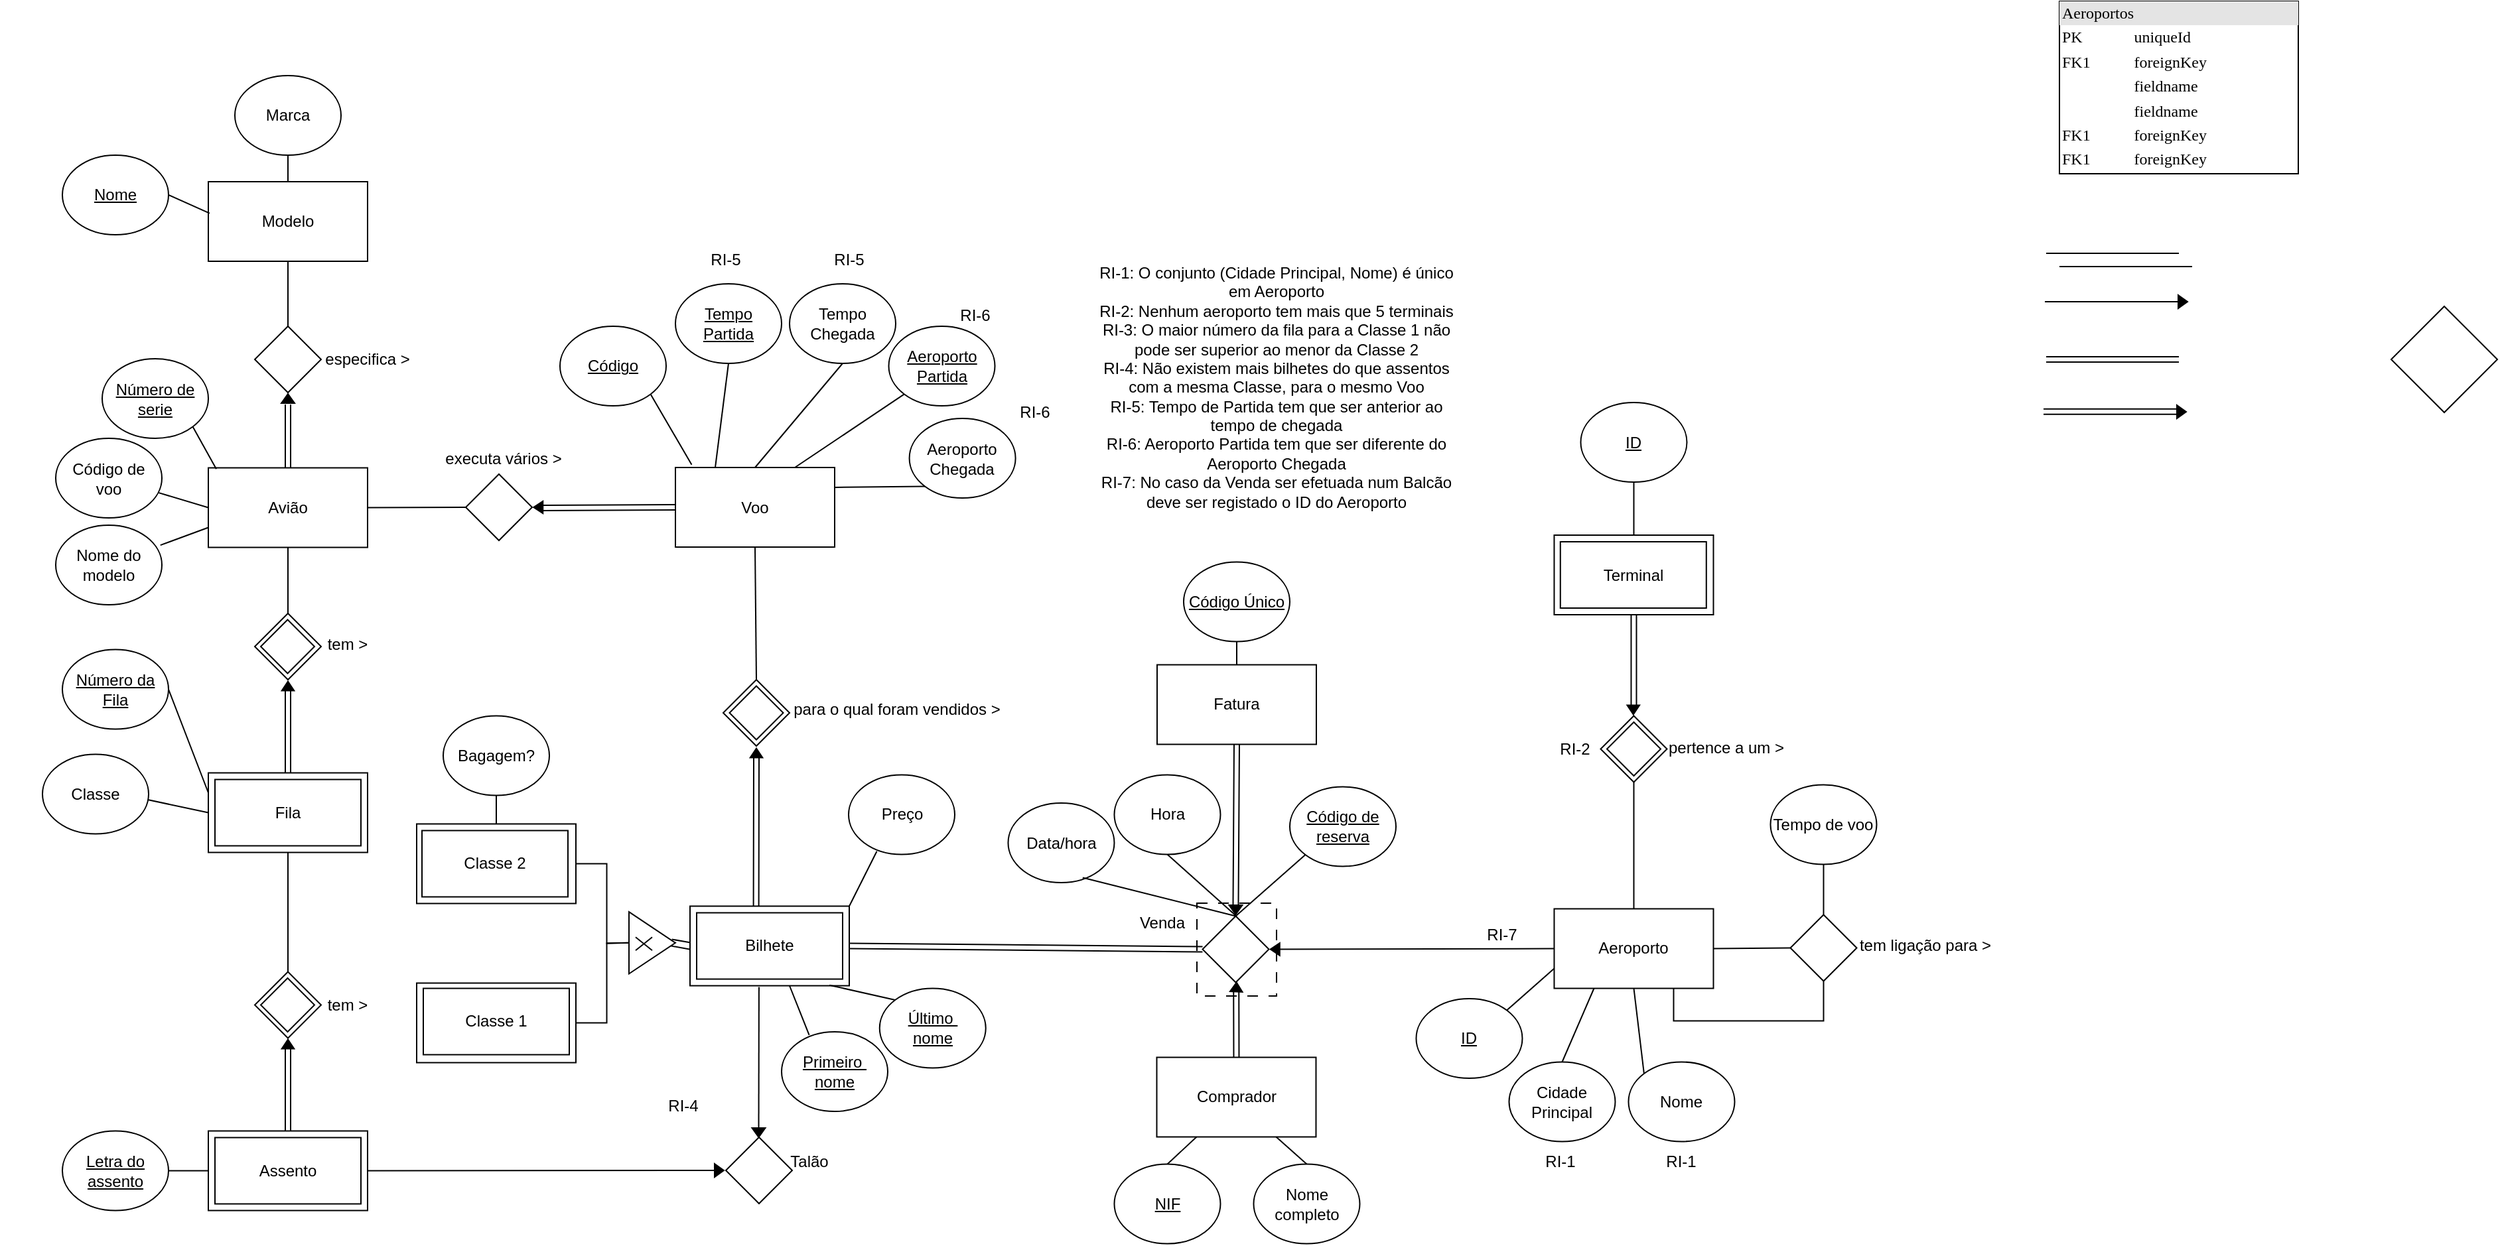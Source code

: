 <mxfile version="27.0.6">
  <diagram name="Page-1" id="2ca16b54-16f6-2749-3443-fa8db7711227">
    <mxGraphModel dx="2825" dy="936" grid="1" gridSize="10" guides="1" tooltips="1" connect="1" arrows="1" fold="1" page="1" pageScale="1" pageWidth="1100" pageHeight="850" background="none" math="0" shadow="0">
      <root>
        <mxCell id="0" />
        <mxCell id="1" parent="0" />
        <mxCell id="uvQwiletEwAoErd7GZ6_-40" value="" style="rounded=0;whiteSpace=wrap;html=1;dashed=1;dashPattern=8 8;" parent="1" vertex="1">
          <mxGeometry x="440" y="710" width="60" height="70" as="geometry" />
        </mxCell>
        <mxCell id="2ed32ef02a7f4228-2" value="&lt;div style=&quot;box-sizing: border-box; width: 100%; background: rgb(228, 228, 228); padding: 2px;&quot;&gt;Aeroportos&lt;/div&gt;&lt;table style=&quot;width: 100% ; font-size: 1em&quot; cellpadding=&quot;2&quot; cellspacing=&quot;0&quot;&gt;&lt;tbody&gt;&lt;tr&gt;&lt;td&gt;PK&lt;/td&gt;&lt;td&gt;uniqueId&lt;/td&gt;&lt;/tr&gt;&lt;tr&gt;&lt;td&gt;FK1&lt;/td&gt;&lt;td&gt;foreignKey&lt;/td&gt;&lt;/tr&gt;&lt;tr&gt;&lt;td&gt;&lt;/td&gt;&lt;td&gt;fieldname&lt;/td&gt;&lt;/tr&gt;&lt;tr&gt;&lt;td&gt;&lt;br&gt;&lt;/td&gt;&lt;td&gt;fieldname&lt;br&gt;&lt;/td&gt;&lt;/tr&gt;&lt;tr&gt;&lt;td&gt;FK1&lt;br&gt;&lt;/td&gt;&lt;td&gt;foreignKey&lt;br&gt;&lt;/td&gt;&lt;/tr&gt;&lt;tr&gt;&lt;td&gt;FK1&lt;br&gt;&lt;/td&gt;&lt;td&gt;foreignKey&lt;br&gt;&lt;/td&gt;&lt;/tr&gt;&lt;/tbody&gt;&lt;/table&gt;" style="verticalAlign=top;align=left;overflow=fill;html=1;rounded=0;shadow=0;comic=0;labelBackgroundColor=none;strokeWidth=1;fontFamily=Verdana;fontSize=12" parent="1" vertex="1">
          <mxGeometry x="1090" y="30" width="180" height="130" as="geometry" />
        </mxCell>
        <mxCell id="Xm3tBWq0qwTZGbFQvJrr-5" value="" style="endArrow=none;html=1;rounded=0;" parent="1" edge="1">
          <mxGeometry width="50" height="50" relative="1" as="geometry">
            <mxPoint x="1080" y="220" as="sourcePoint" />
            <mxPoint x="1180" y="220" as="targetPoint" />
          </mxGeometry>
        </mxCell>
        <mxCell id="Xm3tBWq0qwTZGbFQvJrr-7" value="" style="endArrow=classic;html=1;rounded=0;shape=link;" parent="1" edge="1">
          <mxGeometry width="50" height="50" relative="1" as="geometry">
            <mxPoint x="1080" y="300" as="sourcePoint" />
            <mxPoint x="1180" y="300" as="targetPoint" />
          </mxGeometry>
        </mxCell>
        <mxCell id="Xm3tBWq0qwTZGbFQvJrr-26" value="" style="group" parent="1" vertex="1" connectable="0">
          <mxGeometry x="1079" y="251.5" width="107.5" height="10" as="geometry" />
        </mxCell>
        <mxCell id="Xm3tBWq0qwTZGbFQvJrr-24" value="" style="endArrow=none;html=1;rounded=0;" parent="Xm3tBWq0qwTZGbFQvJrr-26" edge="1">
          <mxGeometry width="50" height="50" relative="1" as="geometry">
            <mxPoint y="4.94" as="sourcePoint" />
            <mxPoint x="100" y="4.94" as="targetPoint" />
          </mxGeometry>
        </mxCell>
        <mxCell id="Xm3tBWq0qwTZGbFQvJrr-25" value="" style="verticalLabelPosition=bottom;verticalAlign=top;html=1;shape=mxgraph.basic.acute_triangle;dx=0.5;rotation=90;fillColor=#000000;" parent="Xm3tBWq0qwTZGbFQvJrr-26" vertex="1">
          <mxGeometry x="99" y="1.5" width="10" height="7" as="geometry" />
        </mxCell>
        <mxCell id="Xm3tBWq0qwTZGbFQvJrr-27" value="" style="group" parent="1" vertex="1" connectable="0">
          <mxGeometry x="1078" y="334.5" width="107.5" height="10" as="geometry" />
        </mxCell>
        <mxCell id="Xm3tBWq0qwTZGbFQvJrr-9" value="" style="endArrow=classic;html=1;rounded=0;shape=link;" parent="Xm3tBWq0qwTZGbFQvJrr-27" edge="1">
          <mxGeometry width="50" height="50" relative="1" as="geometry">
            <mxPoint y="4.93" as="sourcePoint" />
            <mxPoint x="100" y="4.93" as="targetPoint" />
          </mxGeometry>
        </mxCell>
        <mxCell id="Xm3tBWq0qwTZGbFQvJrr-23" value="" style="verticalLabelPosition=bottom;verticalAlign=top;html=1;shape=mxgraph.basic.acute_triangle;dx=0.5;rotation=90;fillColor=#000000;" parent="Xm3tBWq0qwTZGbFQvJrr-27" vertex="1">
          <mxGeometry x="99" y="1.5" width="10" height="7" as="geometry" />
        </mxCell>
        <mxCell id="Xm3tBWq0qwTZGbFQvJrr-28" value="" style="rhombus;whiteSpace=wrap;html=1;strokeColor=default;align=center;verticalAlign=top;fontFamily=Helvetica;fontSize=12;fontColor=default;fillColor=#FFFFFF;" parent="1" vertex="1">
          <mxGeometry x="1340" y="260" width="80" height="80" as="geometry" />
        </mxCell>
        <mxCell id="Xm3tBWq0qwTZGbFQvJrr-31" value="" style="endArrow=none;html=1;rounded=0;" parent="1" edge="1">
          <mxGeometry width="50" height="50" relative="1" as="geometry">
            <mxPoint x="1090" y="230" as="sourcePoint" />
            <mxPoint x="1190" y="230" as="targetPoint" />
          </mxGeometry>
        </mxCell>
        <mxCell id="cWytQhBNAw67fKuN8wvv-1" value="Avião" style="rounded=0;whiteSpace=wrap;html=1;" parent="1" vertex="1">
          <mxGeometry x="-305" y="381.75" width="120" height="60" as="geometry" />
        </mxCell>
        <mxCell id="cWytQhBNAw67fKuN8wvv-3" value="Marca" style="ellipse;whiteSpace=wrap;html=1;" parent="1" vertex="1">
          <mxGeometry x="-285" y="86" width="80" height="60" as="geometry" />
        </mxCell>
        <mxCell id="cWytQhBNAw67fKuN8wvv-4" value="&lt;u&gt;Número de serie&lt;/u&gt;" style="ellipse;whiteSpace=wrap;html=1;" parent="1" vertex="1">
          <mxGeometry x="-385" y="299.5" width="80" height="60" as="geometry" />
        </mxCell>
        <mxCell id="cWytQhBNAw67fKuN8wvv-6" value="" style="endArrow=none;html=1;rounded=0;exitX=0.5;exitY=1;exitDx=0;exitDy=0;entryX=0.5;entryY=0;entryDx=0;entryDy=0;" parent="1" source="cWytQhBNAw67fKuN8wvv-3" target="uvQwiletEwAoErd7GZ6_-5" edge="1">
          <mxGeometry width="50" height="50" relative="1" as="geometry">
            <mxPoint x="-100" y="6" as="sourcePoint" />
            <mxPoint x="-235" y="196" as="targetPoint" />
          </mxGeometry>
        </mxCell>
        <mxCell id="cWytQhBNAw67fKuN8wvv-7" value="" style="endArrow=none;html=1;rounded=0;entryX=0.05;entryY=0.014;entryDx=0;entryDy=0;exitX=1;exitY=1;exitDx=0;exitDy=0;entryPerimeter=0;" parent="1" source="cWytQhBNAw67fKuN8wvv-4" target="cWytQhBNAw67fKuN8wvv-1" edge="1">
          <mxGeometry width="50" height="50" relative="1" as="geometry">
            <mxPoint x="-235" y="331.75" as="sourcePoint" />
            <mxPoint x="-235" y="381.75" as="targetPoint" />
          </mxGeometry>
        </mxCell>
        <mxCell id="cWytQhBNAw67fKuN8wvv-8" value="" style="endArrow=none;html=1;rounded=0;entryX=0.5;entryY=0;entryDx=0;entryDy=0;exitX=0.5;exitY=1;exitDx=0;exitDy=0;" parent="1" source="cWytQhBNAw67fKuN8wvv-1" edge="1">
          <mxGeometry width="50" height="50" relative="1" as="geometry">
            <mxPoint x="-201" y="441.75" as="sourcePoint" />
            <mxPoint x="-245.0" y="491.75" as="targetPoint" />
            <Array as="points" />
          </mxGeometry>
        </mxCell>
        <mxCell id="cWytQhBNAw67fKuN8wvv-10" value="" style="group;strokeColor=none;rotation=-90;allowArrows=0;connectable=1;dashed=1;" parent="1" vertex="1" connectable="0">
          <mxGeometry x="-295" y="587.75" width="100" height="10" as="geometry" />
        </mxCell>
        <mxCell id="cWytQhBNAw67fKuN8wvv-11" value="" style="endArrow=classic;html=1;rounded=0;shape=link;exitX=0.5;exitY=0;exitDx=0;exitDy=0;" parent="cWytQhBNAw67fKuN8wvv-10" source="cWytQhBNAw67fKuN8wvv-14" edge="1">
          <mxGeometry width="50" height="50" relative="1" as="geometry">
            <mxPoint x="50.0" y="55" as="sourcePoint" />
            <mxPoint x="50.0" y="-38" as="targetPoint" />
          </mxGeometry>
        </mxCell>
        <mxCell id="cWytQhBNAw67fKuN8wvv-12" value="" style="verticalLabelPosition=bottom;verticalAlign=top;html=1;shape=mxgraph.basic.acute_triangle;dx=0.5;rotation=0;fillColor=#000000;" parent="cWytQhBNAw67fKuN8wvv-10" vertex="1">
          <mxGeometry x="45.35" y="-45" width="9.302" height="7" as="geometry" />
        </mxCell>
        <mxCell id="cWytQhBNAw67fKuN8wvv-13" value="" style="group" parent="1" vertex="1" connectable="0">
          <mxGeometry x="-305" y="611.75" width="120" height="60" as="geometry" />
        </mxCell>
        <mxCell id="cWytQhBNAw67fKuN8wvv-14" value="" style="rounded=0;whiteSpace=wrap;html=1;" parent="cWytQhBNAw67fKuN8wvv-13" vertex="1">
          <mxGeometry width="120" height="60" as="geometry" />
        </mxCell>
        <mxCell id="cWytQhBNAw67fKuN8wvv-15" value="Fila" style="rounded=0;whiteSpace=wrap;html=1;" parent="cWytQhBNAw67fKuN8wvv-13" vertex="1">
          <mxGeometry x="5" y="5" width="110" height="50" as="geometry" />
        </mxCell>
        <mxCell id="cWytQhBNAw67fKuN8wvv-16" value="" style="rhombus;whiteSpace=wrap;html=1;strokeColor=default;align=center;verticalAlign=top;fontFamily=Helvetica;fontSize=12;fontColor=default;fillColor=#FFFFFF;" parent="1" vertex="1">
          <mxGeometry x="-270" y="761.75" width="50" height="50" as="geometry" />
        </mxCell>
        <mxCell id="cWytQhBNAw67fKuN8wvv-17" value="" style="group;strokeColor=none;rotation=-90;allowArrows=0;connectable=1;dashed=1;" parent="1" vertex="1" connectable="0">
          <mxGeometry x="-295" y="857.75" width="100" height="10" as="geometry" />
        </mxCell>
        <mxCell id="cWytQhBNAw67fKuN8wvv-18" value="" style="endArrow=classic;html=1;rounded=0;shape=link;exitX=0.5;exitY=0;exitDx=0;exitDy=0;" parent="cWytQhBNAw67fKuN8wvv-17" source="cWytQhBNAw67fKuN8wvv-21" edge="1">
          <mxGeometry width="50" height="50" relative="1" as="geometry">
            <mxPoint x="50.0" y="55" as="sourcePoint" />
            <mxPoint x="50.0" y="-38" as="targetPoint" />
          </mxGeometry>
        </mxCell>
        <mxCell id="cWytQhBNAw67fKuN8wvv-19" value="" style="verticalLabelPosition=bottom;verticalAlign=top;html=1;shape=mxgraph.basic.acute_triangle;dx=0.5;rotation=0;fillColor=#000000;" parent="cWytQhBNAw67fKuN8wvv-17" vertex="1">
          <mxGeometry x="45.35" y="-45" width="9.302" height="7" as="geometry" />
        </mxCell>
        <mxCell id="cWytQhBNAw67fKuN8wvv-20" value="" style="group" parent="1" vertex="1" connectable="0">
          <mxGeometry x="-305" y="881.75" width="120" height="60" as="geometry" />
        </mxCell>
        <mxCell id="cWytQhBNAw67fKuN8wvv-21" value="" style="rounded=0;whiteSpace=wrap;html=1;" parent="cWytQhBNAw67fKuN8wvv-20" vertex="1">
          <mxGeometry width="120" height="60" as="geometry" />
        </mxCell>
        <mxCell id="cWytQhBNAw67fKuN8wvv-22" value="Assento" style="rounded=0;whiteSpace=wrap;html=1;" parent="cWytQhBNAw67fKuN8wvv-20" vertex="1">
          <mxGeometry x="5" y="5" width="110" height="50" as="geometry" />
        </mxCell>
        <mxCell id="cWytQhBNAw67fKuN8wvv-23" value="" style="endArrow=none;html=1;rounded=0;exitX=0.5;exitY=1;exitDx=0;exitDy=0;entryX=0.5;entryY=0;entryDx=0;entryDy=0;" parent="1" source="cWytQhBNAw67fKuN8wvv-14" target="cWytQhBNAw67fKuN8wvv-16" edge="1">
          <mxGeometry width="50" height="50" relative="1" as="geometry">
            <mxPoint x="-265" y="681.75" as="sourcePoint" />
            <mxPoint x="-265" y="751.75" as="targetPoint" />
          </mxGeometry>
        </mxCell>
        <mxCell id="cWytQhBNAw67fKuN8wvv-24" value="&lt;u&gt;Número da Fila&lt;/u&gt;" style="ellipse;whiteSpace=wrap;html=1;" parent="1" vertex="1">
          <mxGeometry x="-415" y="518.75" width="80" height="60" as="geometry" />
        </mxCell>
        <mxCell id="cWytQhBNAw67fKuN8wvv-25" value="" style="endArrow=none;html=1;rounded=0;exitX=1;exitY=0.5;exitDx=0;exitDy=0;entryX=0;entryY=0.25;entryDx=0;entryDy=0;" parent="1" source="cWytQhBNAw67fKuN8wvv-24" target="cWytQhBNAw67fKuN8wvv-14" edge="1">
          <mxGeometry width="50" height="50" relative="1" as="geometry">
            <mxPoint x="-95" y="471.75" as="sourcePoint" />
            <mxPoint x="-45" y="421.75" as="targetPoint" />
          </mxGeometry>
        </mxCell>
        <mxCell id="cWytQhBNAw67fKuN8wvv-26" value="&lt;u&gt;Letra do assento&lt;/u&gt;" style="ellipse;whiteSpace=wrap;html=1;" parent="1" vertex="1">
          <mxGeometry x="-415" y="881.75" width="80" height="60" as="geometry" />
        </mxCell>
        <mxCell id="cWytQhBNAw67fKuN8wvv-27" value="" style="endArrow=none;html=1;rounded=0;exitX=1;exitY=0.5;exitDx=0;exitDy=0;entryX=0;entryY=0.5;entryDx=0;entryDy=0;" parent="1" source="cWytQhBNAw67fKuN8wvv-26" edge="1">
          <mxGeometry width="50" height="50" relative="1" as="geometry">
            <mxPoint x="-95" y="741.75" as="sourcePoint" />
            <mxPoint x="-305" y="911.75" as="targetPoint" />
          </mxGeometry>
        </mxCell>
        <mxCell id="cWytQhBNAw67fKuN8wvv-30" value="" style="endArrow=none;html=1;rounded=0;entryX=0.102;entryY=-0.035;entryDx=0;entryDy=0;exitX=1;exitY=1;exitDx=0;exitDy=0;entryPerimeter=0;" parent="1" source="cWytQhBNAw67fKuN8wvv-45" target="cWytQhBNAw67fKuN8wvv-36" edge="1">
          <mxGeometry width="50" height="50" relative="1" as="geometry">
            <mxPoint x="-303" y="311.5" as="sourcePoint" />
            <mxPoint x="-263.83" y="351.5" as="targetPoint" />
          </mxGeometry>
        </mxCell>
        <mxCell id="cWytQhBNAw67fKuN8wvv-31" value="" style="rhombus;whiteSpace=wrap;html=1;strokeColor=default;align=center;verticalAlign=top;fontFamily=Helvetica;fontSize=12;fontColor=default;fillColor=#FFFFFF;" parent="1" vertex="1">
          <mxGeometry x="-111" y="386.5" width="50" height="50" as="geometry" />
        </mxCell>
        <mxCell id="cWytQhBNAw67fKuN8wvv-32" value="" style="group;strokeColor=none;rotation=-180;allowArrows=0;connectable=1;dashed=1;" parent="1" vertex="1" connectable="0">
          <mxGeometry x="-58" y="407" width="98" height="10" as="geometry" />
        </mxCell>
        <mxCell id="cWytQhBNAw67fKuN8wvv-33" value="" style="endArrow=classic;html=1;rounded=0;shape=link;exitX=0;exitY=0.5;exitDx=0;exitDy=0;" parent="cWytQhBNAw67fKuN8wvv-32" source="cWytQhBNAw67fKuN8wvv-36" edge="1">
          <mxGeometry width="50" height="50" relative="1" as="geometry">
            <mxPoint x="96.04" y="5" as="sourcePoint" />
            <mxPoint x="4.9" y="5" as="targetPoint" />
          </mxGeometry>
        </mxCell>
        <mxCell id="cWytQhBNAw67fKuN8wvv-34" value="" style="verticalLabelPosition=bottom;verticalAlign=top;html=1;shape=mxgraph.basic.acute_triangle;dx=0.5;rotation=-90;fillColor=#000000;" parent="cWytQhBNAw67fKuN8wvv-32" vertex="1">
          <mxGeometry x="-2.94" y="1" width="9.116" height="7" as="geometry" />
        </mxCell>
        <mxCell id="cWytQhBNAw67fKuN8wvv-35" value="" style="group" parent="1" vertex="1" connectable="0">
          <mxGeometry x="47" y="381.5" width="120" height="60" as="geometry" />
        </mxCell>
        <mxCell id="cWytQhBNAw67fKuN8wvv-36" value="Voo" style="rounded=0;whiteSpace=wrap;html=1;" parent="cWytQhBNAw67fKuN8wvv-35" vertex="1">
          <mxGeometry width="120" height="60" as="geometry" />
        </mxCell>
        <mxCell id="cWytQhBNAw67fKuN8wvv-37" value="&lt;u&gt;Tempo&lt;/u&gt;&lt;div&gt;&lt;u&gt;Partida&lt;/u&gt;&lt;/div&gt;" style="ellipse;whiteSpace=wrap;html=1;" parent="1" vertex="1">
          <mxGeometry x="47" y="243" width="80" height="60" as="geometry" />
        </mxCell>
        <mxCell id="cWytQhBNAw67fKuN8wvv-38" value="Tempo&lt;div&gt;Chegada&lt;/div&gt;" style="ellipse;whiteSpace=wrap;html=1;" parent="1" vertex="1">
          <mxGeometry x="133" y="243" width="80" height="60" as="geometry" />
        </mxCell>
        <mxCell id="cWytQhBNAw67fKuN8wvv-39" value="" style="endArrow=none;html=1;rounded=0;entryX=0.5;entryY=1;entryDx=0;entryDy=0;exitX=0.25;exitY=0;exitDx=0;exitDy=0;" parent="1" source="cWytQhBNAw67fKuN8wvv-36" target="cWytQhBNAw67fKuN8wvv-37" edge="1">
          <mxGeometry width="50" height="50" relative="1" as="geometry">
            <mxPoint x="127" y="361.5" as="sourcePoint" />
            <mxPoint x="207" y="341.5" as="targetPoint" />
          </mxGeometry>
        </mxCell>
        <mxCell id="cWytQhBNAw67fKuN8wvv-40" value="" style="endArrow=none;html=1;rounded=0;entryX=0.5;entryY=1;entryDx=0;entryDy=0;exitX=0.5;exitY=0;exitDx=0;exitDy=0;" parent="1" source="cWytQhBNAw67fKuN8wvv-36" target="cWytQhBNAw67fKuN8wvv-38" edge="1">
          <mxGeometry width="50" height="50" relative="1" as="geometry">
            <mxPoint x="257" y="417" as="sourcePoint" />
            <mxPoint x="257" y="357" as="targetPoint" />
          </mxGeometry>
        </mxCell>
        <mxCell id="cWytQhBNAw67fKuN8wvv-41" value="Aeroporto Chegada" style="ellipse;whiteSpace=wrap;html=1;" parent="1" vertex="1">
          <mxGeometry x="223.3" y="344.5" width="80" height="60" as="geometry" />
        </mxCell>
        <mxCell id="cWytQhBNAw67fKuN8wvv-42" value="&lt;u&gt;Aeroporto Partida&lt;/u&gt;" style="ellipse;whiteSpace=wrap;html=1;" parent="1" vertex="1">
          <mxGeometry x="207.75" y="275" width="80" height="60" as="geometry" />
        </mxCell>
        <mxCell id="cWytQhBNAw67fKuN8wvv-43" value="" style="endArrow=none;html=1;rounded=0;entryX=0;entryY=1;entryDx=0;entryDy=0;exitX=1;exitY=0.25;exitDx=0;exitDy=0;" parent="1" source="cWytQhBNAw67fKuN8wvv-36" target="cWytQhBNAw67fKuN8wvv-41" edge="1">
          <mxGeometry width="50" height="50" relative="1" as="geometry">
            <mxPoint x="138" y="596.5" as="sourcePoint" />
            <mxPoint x="168" y="556.5" as="targetPoint" />
          </mxGeometry>
        </mxCell>
        <mxCell id="cWytQhBNAw67fKuN8wvv-44" value="" style="endArrow=none;html=1;rounded=0;entryX=0;entryY=1;entryDx=0;entryDy=0;exitX=0.75;exitY=0;exitDx=0;exitDy=0;" parent="1" source="cWytQhBNAw67fKuN8wvv-36" target="cWytQhBNAw67fKuN8wvv-42" edge="1">
          <mxGeometry width="50" height="50" relative="1" as="geometry">
            <mxPoint x="168" y="596.5" as="sourcePoint" />
            <mxPoint x="218" y="572" as="targetPoint" />
          </mxGeometry>
        </mxCell>
        <mxCell id="cWytQhBNAw67fKuN8wvv-45" value="&lt;u&gt;Código&lt;/u&gt;" style="ellipse;whiteSpace=wrap;html=1;" parent="1" vertex="1">
          <mxGeometry x="-40" y="275" width="80" height="60" as="geometry" />
        </mxCell>
        <mxCell id="cWytQhBNAw67fKuN8wvv-46" value="" style="endArrow=none;html=1;rounded=0;exitX=1;exitY=0.5;exitDx=0;exitDy=0;entryX=0;entryY=0.5;entryDx=0;entryDy=0;" parent="1" source="cWytQhBNAw67fKuN8wvv-1" target="cWytQhBNAw67fKuN8wvv-31" edge="1">
          <mxGeometry width="50" height="50" relative="1" as="geometry">
            <mxPoint x="-128" y="503.25" as="sourcePoint" />
            <mxPoint x="22" y="503.25" as="targetPoint" />
          </mxGeometry>
        </mxCell>
        <mxCell id="cWytQhBNAw67fKuN8wvv-47" value="Aeroporto" style="rounded=0;whiteSpace=wrap;html=1;" parent="1" vertex="1">
          <mxGeometry x="709.24" y="714.25" width="120" height="60" as="geometry" />
        </mxCell>
        <mxCell id="cWytQhBNAw67fKuN8wvv-48" value="" style="endArrow=none;html=1;rounded=0;entryX=0;entryY=0.75;entryDx=0;entryDy=0;exitX=1;exitY=0;exitDx=0;exitDy=0;" parent="1" source="cWytQhBNAw67fKuN8wvv-49" target="cWytQhBNAw67fKuN8wvv-47" edge="1">
          <mxGeometry width="50" height="50" relative="1" as="geometry">
            <mxPoint x="644.24" y="690" as="sourcePoint" />
            <mxPoint x="744.24" y="690" as="targetPoint" />
          </mxGeometry>
        </mxCell>
        <mxCell id="cWytQhBNAw67fKuN8wvv-49" value="&lt;u&gt;ID&lt;/u&gt;" style="ellipse;whiteSpace=wrap;html=1;" parent="1" vertex="1">
          <mxGeometry x="605.24" y="782" width="80" height="60" as="geometry" />
        </mxCell>
        <mxCell id="cWytQhBNAw67fKuN8wvv-50" value="Cidade&lt;div&gt;Principal&lt;/div&gt;" style="ellipse;whiteSpace=wrap;html=1;" parent="1" vertex="1">
          <mxGeometry x="675.24" y="829.75" width="80" height="60" as="geometry" />
        </mxCell>
        <mxCell id="cWytQhBNAw67fKuN8wvv-51" value="" style="endArrow=none;html=1;rounded=0;entryX=0.25;entryY=1;entryDx=0;entryDy=0;exitX=0.5;exitY=0;exitDx=0;exitDy=0;" parent="1" source="cWytQhBNAw67fKuN8wvv-50" target="cWytQhBNAw67fKuN8wvv-47" edge="1">
          <mxGeometry width="50" height="50" relative="1" as="geometry">
            <mxPoint x="714.24" y="680" as="sourcePoint" />
            <mxPoint x="814.24" y="680" as="targetPoint" />
          </mxGeometry>
        </mxCell>
        <mxCell id="cWytQhBNAw67fKuN8wvv-52" value="Nome" style="ellipse;whiteSpace=wrap;html=1;" parent="1" vertex="1">
          <mxGeometry x="765.24" y="829.75" width="80" height="60" as="geometry" />
        </mxCell>
        <mxCell id="cWytQhBNAw67fKuN8wvv-53" value="" style="endArrow=none;html=1;rounded=0;entryX=0;entryY=0;entryDx=0;entryDy=0;exitX=0.5;exitY=1;exitDx=0;exitDy=0;" parent="1" source="cWytQhBNAw67fKuN8wvv-47" target="cWytQhBNAw67fKuN8wvv-52" edge="1">
          <mxGeometry width="50" height="50" relative="1" as="geometry">
            <mxPoint x="814.24" y="710" as="sourcePoint" />
            <mxPoint x="894.24" y="710" as="targetPoint" />
          </mxGeometry>
        </mxCell>
        <mxCell id="cWytQhBNAw67fKuN8wvv-54" value="" style="rhombus;whiteSpace=wrap;html=1;strokeColor=default;align=center;verticalAlign=top;fontFamily=Helvetica;fontSize=12;fontColor=default;fillColor=#FFFFFF;" parent="1" vertex="1">
          <mxGeometry x="744.24" y="568.75" width="50" height="50" as="geometry" />
        </mxCell>
        <mxCell id="cWytQhBNAw67fKuN8wvv-55" value="" style="group;strokeColor=none;rotation=90;allowArrows=0;connectable=1;dashed=1;" parent="1" vertex="1" connectable="0">
          <mxGeometry x="719.24" y="512.75" width="110" height="10" as="geometry" />
        </mxCell>
        <mxCell id="cWytQhBNAw67fKuN8wvv-56" value="" style="endArrow=classic;html=1;rounded=0;shape=link;exitX=0.5;exitY=1;exitDx=0;exitDy=0;" parent="cWytQhBNAw67fKuN8wvv-55" source="cWytQhBNAw67fKuN8wvv-61" edge="1">
          <mxGeometry width="50" height="50" relative="1" as="geometry">
            <mxPoint x="49" y="-21.5" as="sourcePoint" />
            <mxPoint x="50" y="48" as="targetPoint" />
          </mxGeometry>
        </mxCell>
        <mxCell id="cWytQhBNAw67fKuN8wvv-57" value="" style="verticalLabelPosition=bottom;verticalAlign=top;html=1;shape=mxgraph.basic.acute_triangle;dx=0.5;rotation=180;fillColor=#000000;" parent="cWytQhBNAw67fKuN8wvv-55" vertex="1">
          <mxGeometry x="45" y="48" width="9.302" height="7" as="geometry" />
        </mxCell>
        <mxCell id="cWytQhBNAw67fKuN8wvv-58" value="&lt;u&gt;ID&lt;/u&gt;" style="ellipse;whiteSpace=wrap;html=1;" parent="1" vertex="1">
          <mxGeometry x="729.24" y="332.5" width="80" height="60" as="geometry" />
        </mxCell>
        <mxCell id="cWytQhBNAw67fKuN8wvv-59" value="" style="endArrow=none;html=1;rounded=0;entryX=0.5;entryY=0;entryDx=0;entryDy=0;exitX=0.5;exitY=1;exitDx=0;exitDy=0;" parent="1" source="cWytQhBNAw67fKuN8wvv-58" target="cWytQhBNAw67fKuN8wvv-61" edge="1">
          <mxGeometry width="50" height="50" relative="1" as="geometry">
            <mxPoint x="729.24" y="392.5" as="sourcePoint" />
            <mxPoint x="729.24" y="442.5" as="targetPoint" />
          </mxGeometry>
        </mxCell>
        <mxCell id="cWytQhBNAw67fKuN8wvv-60" value="" style="group" parent="1" vertex="1" connectable="0">
          <mxGeometry x="709.24" y="432.5" width="120" height="60" as="geometry" />
        </mxCell>
        <mxCell id="cWytQhBNAw67fKuN8wvv-61" value="" style="rounded=0;whiteSpace=wrap;html=1;" parent="cWytQhBNAw67fKuN8wvv-60" vertex="1">
          <mxGeometry width="120" height="60" as="geometry" />
        </mxCell>
        <mxCell id="cWytQhBNAw67fKuN8wvv-62" value="Terminal" style="rounded=0;whiteSpace=wrap;html=1;" parent="cWytQhBNAw67fKuN8wvv-60" vertex="1">
          <mxGeometry x="4.65" y="5" width="110" height="50" as="geometry" />
        </mxCell>
        <mxCell id="cWytQhBNAw67fKuN8wvv-63" value="" style="endArrow=none;html=1;rounded=0;exitX=0.5;exitY=1;exitDx=0;exitDy=0;entryX=0.5;entryY=0;entryDx=0;entryDy=0;" parent="1" source="cWytQhBNAw67fKuN8wvv-54" target="cWytQhBNAw67fKuN8wvv-47" edge="1">
          <mxGeometry width="50" height="50" relative="1" as="geometry">
            <mxPoint x="717.49" y="650" as="sourcePoint" />
            <mxPoint x="827.49" y="650" as="targetPoint" />
          </mxGeometry>
        </mxCell>
        <mxCell id="cWytQhBNAw67fKuN8wvv-66" value="&lt;u&gt;Código de reserva&lt;/u&gt;" style="ellipse;whiteSpace=wrap;html=1;" parent="1" vertex="1">
          <mxGeometry x="510" y="622.25" width="80" height="60" as="geometry" />
        </mxCell>
        <mxCell id="cWytQhBNAw67fKuN8wvv-67" value="Data/hora" style="ellipse;whiteSpace=wrap;html=1;" parent="1" vertex="1">
          <mxGeometry x="297.74" y="634.5" width="80" height="60" as="geometry" />
        </mxCell>
        <mxCell id="cWytQhBNAw67fKuN8wvv-68" value="" style="endArrow=none;html=1;rounded=0;entryX=0;entryY=1;entryDx=0;entryDy=0;exitX=0.5;exitY=0;exitDx=0;exitDy=0;" parent="1" source="cWytQhBNAw67fKuN8wvv-103" target="cWytQhBNAw67fKuN8wvv-66" edge="1">
          <mxGeometry width="50" height="50" relative="1" as="geometry">
            <mxPoint x="535.24" y="614.25" as="sourcePoint" />
            <mxPoint x="523.24" y="584.5" as="targetPoint" />
          </mxGeometry>
        </mxCell>
        <mxCell id="cWytQhBNAw67fKuN8wvv-69" value="" style="endArrow=none;html=1;rounded=0;entryX=0.702;entryY=0.937;entryDx=0;entryDy=0;exitX=0.5;exitY=0;exitDx=0;exitDy=0;entryPerimeter=0;" parent="1" source="cWytQhBNAw67fKuN8wvv-103" target="cWytQhBNAw67fKuN8wvv-67" edge="1">
          <mxGeometry width="50" height="50" relative="1" as="geometry">
            <mxPoint x="475.24" y="614.25" as="sourcePoint" />
            <mxPoint x="573.24" y="600" as="targetPoint" />
          </mxGeometry>
        </mxCell>
        <mxCell id="cWytQhBNAw67fKuN8wvv-70" value="" style="group" parent="1" vertex="1" connectable="0">
          <mxGeometry x="409.74" y="826.25" width="120" height="60" as="geometry" />
        </mxCell>
        <mxCell id="cWytQhBNAw67fKuN8wvv-71" value="Comprador" style="rounded=0;whiteSpace=wrap;html=1;" parent="cWytQhBNAw67fKuN8wvv-70" vertex="1">
          <mxGeometry width="120" height="60" as="geometry" />
        </mxCell>
        <mxCell id="cWytQhBNAw67fKuN8wvv-72" value="" style="endArrow=none;html=1;rounded=0;entryX=0.5;entryY=0;entryDx=0;entryDy=0;exitX=0.25;exitY=1;exitDx=0;exitDy=0;" parent="1" source="cWytQhBNAw67fKuN8wvv-71" target="cWytQhBNAw67fKuN8wvv-73" edge="1">
          <mxGeometry width="50" height="50" relative="1" as="geometry">
            <mxPoint x="387.74" y="823.08" as="sourcePoint" />
            <mxPoint x="467.74" y="803.08" as="targetPoint" />
          </mxGeometry>
        </mxCell>
        <mxCell id="cWytQhBNAw67fKuN8wvv-73" value="&lt;u&gt;NIF&lt;/u&gt;" style="ellipse;whiteSpace=wrap;html=1;" parent="1" vertex="1">
          <mxGeometry x="377.74" y="906.75" width="80" height="60" as="geometry" />
        </mxCell>
        <mxCell id="cWytQhBNAw67fKuN8wvv-74" value="Nome completo" style="ellipse;whiteSpace=wrap;html=1;" parent="1" vertex="1">
          <mxGeometry x="482.74" y="906.75" width="80" height="60" as="geometry" />
        </mxCell>
        <mxCell id="cWytQhBNAw67fKuN8wvv-75" value="" style="endArrow=none;html=1;rounded=0;entryX=0.5;entryY=0;entryDx=0;entryDy=0;exitX=0.75;exitY=1;exitDx=0;exitDy=0;" parent="1" source="cWytQhBNAw67fKuN8wvv-71" target="cWytQhBNAw67fKuN8wvv-74" edge="1">
          <mxGeometry width="50" height="50" relative="1" as="geometry">
            <mxPoint x="517.74" y="878.58" as="sourcePoint" />
            <mxPoint x="517.74" y="818.58" as="targetPoint" />
          </mxGeometry>
        </mxCell>
        <mxCell id="cWytQhBNAw67fKuN8wvv-94" value="" style="group" parent="1" vertex="1" connectable="0">
          <mxGeometry x="58" y="712.25" width="120" height="60" as="geometry" />
        </mxCell>
        <mxCell id="cWytQhBNAw67fKuN8wvv-95" value="Bilhete" style="rounded=0;whiteSpace=wrap;html=1;" parent="cWytQhBNAw67fKuN8wvv-94" vertex="1">
          <mxGeometry width="120" height="60" as="geometry" />
        </mxCell>
        <mxCell id="cWytQhBNAw67fKuN8wvv-104" value="" style="group;direction=west;rotation=-180;" parent="1" vertex="1" connectable="0">
          <mxGeometry x="12" y="716.58" width="35" height="46.67" as="geometry" />
        </mxCell>
        <mxCell id="cWytQhBNAw67fKuN8wvv-105" value="" style="group" parent="cWytQhBNAw67fKuN8wvv-104" vertex="1" connectable="0">
          <mxGeometry x="-7.105e-15" y="-3.553e-15" width="35.0" height="46.67" as="geometry" />
        </mxCell>
        <mxCell id="cWytQhBNAw67fKuN8wvv-106" value="" style="triangle;whiteSpace=wrap;html=1;rotation=-360;" parent="cWytQhBNAw67fKuN8wvv-105" vertex="1">
          <mxGeometry x="7.105e-15" y="3.553e-15" width="35" height="46.67" as="geometry" />
        </mxCell>
        <mxCell id="cWytQhBNAw67fKuN8wvv-107" value="" style="shape=mxgraph.sysml.x;rotation=-180;" parent="cWytQhBNAw67fKuN8wvv-105" vertex="1">
          <mxGeometry x="5.0" y="19.0" width="12.5" height="10" as="geometry" />
        </mxCell>
        <mxCell id="cWytQhBNAw67fKuN8wvv-108" value="" style="group;direction=east;rotation=-180;" parent="1" vertex="1" connectable="0">
          <mxGeometry x="-39.75" y="680.25" width="60" height="120" as="geometry" />
        </mxCell>
        <mxCell id="cWytQhBNAw67fKuN8wvv-109" value="Classe 2" style="rounded=0;whiteSpace=wrap;html=1;direction=east;" parent="1" vertex="1">
          <mxGeometry x="-148" y="650.25" width="120" height="60" as="geometry" />
        </mxCell>
        <mxCell id="cWytQhBNAw67fKuN8wvv-110" value="" style="endArrow=none;html=1;rounded=0;entryX=1;entryY=0.5;entryDx=0;entryDy=0;exitX=0;exitY=0.5;exitDx=0;exitDy=0;" parent="1" source="cWytQhBNAw67fKuN8wvv-106" target="cWytQhBNAw67fKuN8wvv-109" edge="1">
          <mxGeometry width="50" height="50" relative="1" as="geometry">
            <mxPoint x="20.25" y="740.25" as="sourcePoint" />
            <mxPoint x="-34.75" y="680.25" as="targetPoint" />
            <Array as="points">
              <mxPoint x="-4.75" y="740.25" />
              <mxPoint x="-4.75" y="680.25" />
            </Array>
          </mxGeometry>
        </mxCell>
        <mxCell id="cWytQhBNAw67fKuN8wvv-111" value="Classe 1" style="rounded=0;whiteSpace=wrap;html=1;direction=east;" parent="1" vertex="1">
          <mxGeometry x="-148" y="770.25" width="120" height="60" as="geometry" />
        </mxCell>
        <mxCell id="cWytQhBNAw67fKuN8wvv-112" value="" style="endArrow=none;html=1;rounded=0;exitX=0;exitY=0.5;exitDx=0;exitDy=0;entryX=1;entryY=0.5;entryDx=0;entryDy=0;" parent="1" source="cWytQhBNAw67fKuN8wvv-106" target="cWytQhBNAw67fKuN8wvv-111" edge="1">
          <mxGeometry width="50" height="50" relative="1" as="geometry">
            <mxPoint x="20.25" y="740.25" as="sourcePoint" />
            <mxPoint x="-39.75" y="800.25" as="targetPoint" />
            <Array as="points">
              <mxPoint x="-4.75" y="740.25" />
              <mxPoint x="-4.75" y="800.25" />
            </Array>
          </mxGeometry>
        </mxCell>
        <mxCell id="cWytQhBNAw67fKuN8wvv-113" value="Bagagem?" style="ellipse;whiteSpace=wrap;html=1;" parent="1" vertex="1">
          <mxGeometry x="-128" y="568.75" width="80" height="60" as="geometry" />
        </mxCell>
        <mxCell id="cWytQhBNAw67fKuN8wvv-114" value="" style="endArrow=none;html=1;rounded=0;entryX=0.5;entryY=1;entryDx=0;entryDy=0;exitX=0.5;exitY=0;exitDx=0;exitDy=0;" parent="1" source="cWytQhBNAw67fKuN8wvv-109" target="cWytQhBNAw67fKuN8wvv-113" edge="1">
          <mxGeometry width="50" height="50" relative="1" as="geometry">
            <mxPoint x="-6.25" y="1049.5" as="sourcePoint" />
            <mxPoint x="-13.25" y="603.5" as="targetPoint" />
            <Array as="points" />
          </mxGeometry>
        </mxCell>
        <mxCell id="cWytQhBNAw67fKuN8wvv-115" value="" style="endArrow=classic;html=1;rounded=0;shape=link;entryX=0;entryY=0.5;entryDx=0;entryDy=0;exitX=0.91;exitY=0.496;exitDx=0;exitDy=0;exitPerimeter=0;width=5;" parent="1" source="cWytQhBNAw67fKuN8wvv-106" target="cWytQhBNAw67fKuN8wvv-95" edge="1">
          <mxGeometry width="50" height="50" relative="1" as="geometry">
            <mxPoint x="19" y="742.41" as="sourcePoint" />
            <mxPoint x="98" y="741.41" as="targetPoint" />
          </mxGeometry>
        </mxCell>
        <mxCell id="cWytQhBNAw67fKuN8wvv-116" value="" style="rhombus;whiteSpace=wrap;html=1;strokeColor=default;align=center;verticalAlign=top;fontFamily=Helvetica;fontSize=12;fontColor=default;fillColor=#FFFFFF;" parent="1" vertex="1">
          <mxGeometry x="83" y="541.5" width="50" height="50" as="geometry" />
        </mxCell>
        <mxCell id="cWytQhBNAw67fKuN8wvv-117" value="" style="endArrow=none;html=1;rounded=0;entryX=0.5;entryY=1;entryDx=0;entryDy=0;exitX=0.5;exitY=0;exitDx=0;exitDy=0;" parent="1" source="cWytQhBNAw67fKuN8wvv-116" target="cWytQhBNAw67fKuN8wvv-36" edge="1">
          <mxGeometry width="50" height="50" relative="1" as="geometry">
            <mxPoint x="94" y="927.66" as="sourcePoint" />
            <mxPoint x="87" y="481.66" as="targetPoint" />
            <Array as="points" />
          </mxGeometry>
        </mxCell>
        <mxCell id="cWytQhBNAw67fKuN8wvv-118" value="" style="group;strokeColor=none;rotation=-90;allowArrows=0;connectable=1;dashed=1;" parent="1" vertex="1" connectable="0">
          <mxGeometry x="58" y="638.25" width="100" height="10" as="geometry" />
        </mxCell>
        <mxCell id="cWytQhBNAw67fKuN8wvv-119" value="" style="endArrow=classic;html=1;rounded=0;shape=link;exitX=0.415;exitY=-0.002;exitDx=0;exitDy=0;exitPerimeter=0;" parent="cWytQhBNAw67fKuN8wvv-118" source="cWytQhBNAw67fKuN8wvv-95" edge="1">
          <mxGeometry width="50" height="50" relative="1" as="geometry">
            <mxPoint x="50.0" y="55" as="sourcePoint" />
            <mxPoint x="50.0" y="-38" as="targetPoint" />
          </mxGeometry>
        </mxCell>
        <mxCell id="cWytQhBNAw67fKuN8wvv-120" value="" style="verticalLabelPosition=bottom;verticalAlign=top;html=1;shape=mxgraph.basic.acute_triangle;dx=0.5;rotation=0;fillColor=#000000;" parent="cWytQhBNAw67fKuN8wvv-118" vertex="1">
          <mxGeometry x="45.35" y="-45" width="9.302" height="7" as="geometry" />
        </mxCell>
        <mxCell id="cWytQhBNAw67fKuN8wvv-122" value="" style="group;strokeColor=none;rotation=0;allowArrows=0;connectable=1;dashed=1;" parent="1" vertex="1" connectable="0">
          <mxGeometry x="117.5" y="736.75" width="100" height="10" as="geometry" />
        </mxCell>
        <mxCell id="cWytQhBNAw67fKuN8wvv-127" value="" style="rhombus;whiteSpace=wrap;html=1;strokeColor=default;align=center;verticalAlign=top;fontFamily=Helvetica;fontSize=12;fontColor=default;fillColor=#FFFFFF;" parent="1" vertex="1">
          <mxGeometry x="85" y="886.5" width="50" height="50" as="geometry" />
        </mxCell>
        <mxCell id="cWytQhBNAw67fKuN8wvv-128" value="" style="endArrow=none;html=1;rounded=0;exitX=0.433;exitY=1.017;exitDx=0;exitDy=0;exitPerimeter=0;entryX=0.5;entryY=1;entryDx=0;entryDy=0;entryPerimeter=0;" parent="1" source="cWytQhBNAw67fKuN8wvv-95" target="cWytQhBNAw67fKuN8wvv-126" edge="1">
          <mxGeometry width="50" height="50" relative="1" as="geometry">
            <mxPoint x="110" y="734.25" as="sourcePoint" />
            <mxPoint x="110" y="833.25" as="targetPoint" />
          </mxGeometry>
        </mxCell>
        <mxCell id="cWytQhBNAw67fKuN8wvv-136" value="" style="endArrow=none;html=1;rounded=0;entryX=0.5;entryY=1;entryDx=0;entryDy=0;entryPerimeter=0;exitX=1;exitY=0.5;exitDx=0;exitDy=0;" parent="1" source="cWytQhBNAw67fKuN8wvv-21" target="cWytQhBNAw67fKuN8wvv-135" edge="1">
          <mxGeometry width="50" height="50" relative="1" as="geometry">
            <mxPoint x="-203" y="911.44" as="sourcePoint" />
            <mxPoint x="-103" y="911.44" as="targetPoint" />
          </mxGeometry>
        </mxCell>
        <mxCell id="cWytQhBNAw67fKuN8wvv-140" value="Preço" style="ellipse;whiteSpace=wrap;html=1;" parent="1" vertex="1">
          <mxGeometry x="177.5" y="613.25" width="80" height="60" as="geometry" />
        </mxCell>
        <mxCell id="cWytQhBNAw67fKuN8wvv-141" value="" style="endArrow=none;html=1;rounded=0;entryX=0.266;entryY=0.961;entryDx=0;entryDy=0;exitX=1;exitY=0;exitDx=0;exitDy=0;entryPerimeter=0;" parent="1" source="cWytQhBNAw67fKuN8wvv-95" target="cWytQhBNAw67fKuN8wvv-140" edge="1">
          <mxGeometry width="50" height="50" relative="1" as="geometry">
            <mxPoint x="300" y="720" as="sourcePoint" />
            <mxPoint x="368.956" y="701.634" as="targetPoint" />
          </mxGeometry>
        </mxCell>
        <mxCell id="cWytQhBNAw67fKuN8wvv-142" value="" style="rhombus;whiteSpace=wrap;html=1;strokeColor=default;align=center;verticalAlign=top;fontFamily=Helvetica;fontSize=12;fontColor=default;fillColor=#FFFFFF;" parent="1" vertex="1">
          <mxGeometry x="887.24" y="718.75" width="50" height="50" as="geometry" />
        </mxCell>
        <mxCell id="cWytQhBNAw67fKuN8wvv-143" value="Tempo de voo" style="ellipse;whiteSpace=wrap;html=1;" parent="1" vertex="1">
          <mxGeometry x="872.24" y="620.75" width="80" height="60" as="geometry" />
        </mxCell>
        <mxCell id="cWytQhBNAw67fKuN8wvv-144" value="" style="endArrow=none;html=1;rounded=0;exitX=1;exitY=0.5;exitDx=0;exitDy=0;entryX=0;entryY=0.5;entryDx=0;entryDy=0;" parent="1" source="cWytQhBNAw67fKuN8wvv-47" target="cWytQhBNAw67fKuN8wvv-142" edge="1">
          <mxGeometry width="50" height="50" relative="1" as="geometry">
            <mxPoint x="871.29" y="731.71" as="sourcePoint" />
            <mxPoint x="871.29" y="827.71" as="targetPoint" />
          </mxGeometry>
        </mxCell>
        <mxCell id="cWytQhBNAw67fKuN8wvv-145" value="" style="endArrow=none;html=1;rounded=0;exitX=0.5;exitY=1;exitDx=0;exitDy=0;entryX=0.5;entryY=0;entryDx=0;entryDy=0;" parent="1" source="cWytQhBNAw67fKuN8wvv-143" target="cWytQhBNAw67fKuN8wvv-142" edge="1">
          <mxGeometry width="50" height="50" relative="1" as="geometry">
            <mxPoint x="839.24" y="754.75" as="sourcePoint" />
            <mxPoint x="897.24" y="753.75" as="targetPoint" />
          </mxGeometry>
        </mxCell>
        <mxCell id="cWytQhBNAw67fKuN8wvv-146" value="" style="endArrow=none;html=1;rounded=0;exitX=0.5;exitY=1;exitDx=0;exitDy=0;entryX=0.75;entryY=1;entryDx=0;entryDy=0;" parent="1" source="cWytQhBNAw67fKuN8wvv-142" target="cWytQhBNAw67fKuN8wvv-47" edge="1">
          <mxGeometry width="50" height="50" relative="1" as="geometry">
            <mxPoint x="912.05" y="779" as="sourcePoint" />
            <mxPoint x="775.24" y="798.75" as="targetPoint" />
            <Array as="points">
              <mxPoint x="912.24" y="798.75" />
              <mxPoint x="799.24" y="798.75" />
            </Array>
          </mxGeometry>
        </mxCell>
        <mxCell id="cWytQhBNAw67fKuN8wvv-135" value="" style="verticalLabelPosition=bottom;verticalAlign=top;html=1;shape=mxgraph.basic.acute_triangle;dx=0.5;rotation=90;fillColor=#000000;" parent="1" vertex="1">
          <mxGeometry x="75" y="908" width="10" height="7" as="geometry" />
        </mxCell>
        <mxCell id="cWytQhBNAw67fKuN8wvv-126" value="" style="verticalLabelPosition=bottom;verticalAlign=top;html=1;shape=mxgraph.basic.acute_triangle;dx=0.5;rotation=180;fillColor=#000000;" parent="1" vertex="1">
          <mxGeometry x="104.75" y="879.5" width="10" height="7" as="geometry" />
        </mxCell>
        <mxCell id="uvQwiletEwAoErd7GZ6_-2" value="RI-2" style="text;html=1;align=center;verticalAlign=middle;whiteSpace=wrap;rounded=0;" parent="1" vertex="1">
          <mxGeometry x="695.24" y="578.75" width="60" height="30" as="geometry" />
        </mxCell>
        <mxCell id="uvQwiletEwAoErd7GZ6_-3" value="&lt;div&gt;RI-1: O conjunto (Cidade Principal, Nome) é único em Aeroporto&lt;/div&gt;RI-2: Nenhum aeroporto tem mais que 5 terminais&lt;div&gt;RI-3: O maior número da fila para a Classe 1 não pode ser superior ao menor da Classe 2&lt;/div&gt;&lt;div&gt;RI-4: Não existem mais bilhetes do que assentos com a mesma Classe, para o mesmo Voo&lt;/div&gt;&lt;div&gt;RI-5: Tempo de Partida tem que ser anterior ao tempo de chegada&lt;/div&gt;&lt;div&gt;RI-6: Aeroporto Partida tem que ser diferente do Aeroporto Chegada&lt;/div&gt;&lt;div&gt;RI-7: No caso da Venda ser efetuada num Balcão deve ser registado o ID do Aeroporto&lt;/div&gt;" style="text;html=1;align=center;verticalAlign=middle;whiteSpace=wrap;rounded=0;" parent="1" vertex="1">
          <mxGeometry x="359.99" y="217" width="280" height="208.25" as="geometry" />
        </mxCell>
        <mxCell id="uvQwiletEwAoErd7GZ6_-5" value="Modelo" style="rounded=0;whiteSpace=wrap;html=1;" parent="1" vertex="1">
          <mxGeometry x="-305" y="166" width="120" height="60" as="geometry" />
        </mxCell>
        <mxCell id="uvQwiletEwAoErd7GZ6_-6" value="" style="rhombus;whiteSpace=wrap;html=1;strokeColor=default;align=center;verticalAlign=top;fontFamily=Helvetica;fontSize=12;fontColor=default;fillColor=#FFFFFF;" parent="1" vertex="1">
          <mxGeometry x="-270" y="275" width="50" height="50" as="geometry" />
        </mxCell>
        <mxCell id="uvQwiletEwAoErd7GZ6_-13" value="" style="group;rotation=-90;" parent="1" vertex="1" connectable="0">
          <mxGeometry x="-299" y="375" width="107.5" height="10" as="geometry" />
        </mxCell>
        <mxCell id="uvQwiletEwAoErd7GZ6_-14" value="" style="endArrow=classic;html=1;rounded=0;shape=link;exitX=0.5;exitY=0;exitDx=0;exitDy=0;" parent="uvQwiletEwAoErd7GZ6_-13" source="cWytQhBNAw67fKuN8wvv-1" edge="1">
          <mxGeometry width="50" height="50" relative="1" as="geometry">
            <mxPoint x="54" y="59" as="sourcePoint" />
            <mxPoint x="54" y="-41" as="targetPoint" />
          </mxGeometry>
        </mxCell>
        <mxCell id="uvQwiletEwAoErd7GZ6_-15" value="" style="verticalLabelPosition=bottom;verticalAlign=top;html=1;shape=mxgraph.basic.acute_triangle;dx=0.5;rotation=0;fillColor=#000000;" parent="uvQwiletEwAoErd7GZ6_-13" vertex="1">
          <mxGeometry x="49" y="-49" width="10" height="7" as="geometry" />
        </mxCell>
        <mxCell id="uvQwiletEwAoErd7GZ6_-19" value="&lt;u&gt;Nome&lt;/u&gt;" style="ellipse;whiteSpace=wrap;html=1;" parent="1" vertex="1">
          <mxGeometry x="-415" y="146" width="80" height="60" as="geometry" />
        </mxCell>
        <mxCell id="uvQwiletEwAoErd7GZ6_-20" value="" style="endArrow=none;html=1;rounded=0;exitX=0.008;exitY=0.397;exitDx=0;exitDy=0;entryX=1;entryY=0.5;entryDx=0;entryDy=0;exitPerimeter=0;" parent="1" source="uvQwiletEwAoErd7GZ6_-5" target="uvQwiletEwAoErd7GZ6_-19" edge="1">
          <mxGeometry width="50" height="50" relative="1" as="geometry">
            <mxPoint x="-235" y="156" as="sourcePoint" />
            <mxPoint x="-235" y="176" as="targetPoint" />
          </mxGeometry>
        </mxCell>
        <mxCell id="uvQwiletEwAoErd7GZ6_-21" value="" style="endArrow=none;html=1;rounded=0;exitX=0.5;exitY=0;exitDx=0;exitDy=0;entryX=0.5;entryY=1;entryDx=0;entryDy=0;" parent="1" source="uvQwiletEwAoErd7GZ6_-6" target="uvQwiletEwAoErd7GZ6_-5" edge="1">
          <mxGeometry width="50" height="50" relative="1" as="geometry">
            <mxPoint x="-260" y="310" as="sourcePoint" />
            <mxPoint x="-322" y="291" as="targetPoint" />
          </mxGeometry>
        </mxCell>
        <mxCell id="uvQwiletEwAoErd7GZ6_-24" value="" style="group" parent="1" vertex="1" connectable="0">
          <mxGeometry x="409.99" y="530.25" width="120" height="60" as="geometry" />
        </mxCell>
        <mxCell id="uvQwiletEwAoErd7GZ6_-25" value="Fatura" style="rounded=0;whiteSpace=wrap;html=1;" parent="uvQwiletEwAoErd7GZ6_-24" vertex="1">
          <mxGeometry width="120" height="60" as="geometry" />
        </mxCell>
        <mxCell id="uvQwiletEwAoErd7GZ6_-26" value="&lt;u&gt;Código Único&lt;/u&gt;" style="ellipse;whiteSpace=wrap;html=1;" parent="1" vertex="1">
          <mxGeometry x="429.99" y="452.75" width="80" height="60" as="geometry" />
        </mxCell>
        <mxCell id="uvQwiletEwAoErd7GZ6_-29" value="" style="endArrow=none;html=1;rounded=0;entryX=0.5;entryY=0;entryDx=0;entryDy=0;exitX=0.5;exitY=1;exitDx=0;exitDy=0;" parent="1" source="uvQwiletEwAoErd7GZ6_-26" target="uvQwiletEwAoErd7GZ6_-25" edge="1">
          <mxGeometry width="50" height="50" relative="1" as="geometry">
            <mxPoint x="432.24" y="904.5" as="sourcePoint" />
            <mxPoint x="455.24" y="925.5" as="targetPoint" />
          </mxGeometry>
        </mxCell>
        <mxCell id="uvQwiletEwAoErd7GZ6_-30" value="" style="endArrow=classic;html=1;rounded=0;shape=link;exitX=0.5;exitY=0;exitDx=0;exitDy=0;entryX=0.5;entryY=1;entryDx=0;entryDy=0;entryPerimeter=0;" parent="1" source="cWytQhBNAw67fKuN8wvv-71" target="noj_weQr8GJrfHHNUYzj-15" edge="1">
          <mxGeometry width="50" height="50" relative="1" as="geometry">
            <mxPoint x="425.74" y="796.02" as="sourcePoint" />
            <mxPoint x="469" y="800" as="targetPoint" />
          </mxGeometry>
        </mxCell>
        <mxCell id="uvQwiletEwAoErd7GZ6_-32" value="" style="group;rotation=90;" parent="1" vertex="1" connectable="0">
          <mxGeometry x="415.24" y="659.5" width="107.5" height="10" as="geometry" />
        </mxCell>
        <mxCell id="uvQwiletEwAoErd7GZ6_-34" value="" style="verticalLabelPosition=bottom;verticalAlign=top;html=1;shape=mxgraph.basic.acute_triangle;dx=0.5;rotation=180;fillColor=#000000;" parent="uvQwiletEwAoErd7GZ6_-32" vertex="1">
          <mxGeometry x="49" y="52" width="10" height="7" as="geometry" />
        </mxCell>
        <mxCell id="uvQwiletEwAoErd7GZ6_-33" value="" style="endArrow=classic;html=1;rounded=0;shape=link;exitX=0.5;exitY=1;exitDx=0;exitDy=0;entryX=0.5;entryY=0.857;entryDx=0;entryDy=0;entryPerimeter=0;" parent="1" source="uvQwiletEwAoErd7GZ6_-25" target="uvQwiletEwAoErd7GZ6_-34" edge="1">
          <mxGeometry width="50" height="50" relative="1" as="geometry">
            <mxPoint x="469.24" y="610.5" as="sourcePoint" />
            <mxPoint x="469.24" y="710.5" as="targetPoint" />
          </mxGeometry>
        </mxCell>
        <mxCell id="cWytQhBNAw67fKuN8wvv-103" value="" style="rhombus;whiteSpace=wrap;html=1;strokeColor=default;align=center;verticalAlign=top;fontFamily=Helvetica;fontSize=12;fontColor=default;fillColor=#FFFFFF;" parent="1" vertex="1">
          <mxGeometry x="444.24" y="719.75" width="50" height="50" as="geometry" />
        </mxCell>
        <mxCell id="uvQwiletEwAoErd7GZ6_-44" value="" style="rhombus;whiteSpace=wrap;html=1;strokeColor=default;align=center;verticalAlign=top;fontFamily=Helvetica;fontSize=12;fontColor=default;fillColor=#FFFFFF;" parent="1" vertex="1">
          <mxGeometry x="-265.5" y="766.5" width="40.5" height="40.5" as="geometry" />
        </mxCell>
        <mxCell id="uvQwiletEwAoErd7GZ6_-45" value="" style="rhombus;whiteSpace=wrap;html=1;strokeColor=default;align=center;verticalAlign=top;fontFamily=Helvetica;fontSize=12;fontColor=default;fillColor=#FFFFFF;" parent="1" vertex="1">
          <mxGeometry x="-270" y="491.5" width="50" height="50" as="geometry" />
        </mxCell>
        <mxCell id="uvQwiletEwAoErd7GZ6_-46" value="" style="rhombus;whiteSpace=wrap;html=1;strokeColor=default;align=center;verticalAlign=top;fontFamily=Helvetica;fontSize=12;fontColor=default;fillColor=#FFFFFF;" parent="1" vertex="1">
          <mxGeometry x="-265.5" y="496.25" width="40.5" height="40.5" as="geometry" />
        </mxCell>
        <mxCell id="uvQwiletEwAoErd7GZ6_-50" value="" style="endArrow=classic;html=1;rounded=0;shape=link;exitX=1;exitY=0.5;exitDx=0;exitDy=0;entryX=0;entryY=0.5;entryDx=0;entryDy=0;" parent="1" source="cWytQhBNAw67fKuN8wvv-95" target="cWytQhBNAw67fKuN8wvv-103" edge="1">
          <mxGeometry width="50" height="50" relative="1" as="geometry">
            <mxPoint x="328.72" y="742.3" as="sourcePoint" />
            <mxPoint x="360" y="717.75" as="targetPoint" />
          </mxGeometry>
        </mxCell>
        <mxCell id="uvQwiletEwAoErd7GZ6_-52" value="RI-5" style="text;html=1;align=center;verticalAlign=middle;whiteSpace=wrap;rounded=0;" parent="1" vertex="1">
          <mxGeometry x="147.75" y="210" width="60" height="30" as="geometry" />
        </mxCell>
        <mxCell id="uvQwiletEwAoErd7GZ6_-54" value="RI-1" style="text;html=1;align=center;verticalAlign=middle;whiteSpace=wrap;rounded=0;" parent="1" vertex="1">
          <mxGeometry x="775.24" y="889.75" width="60" height="30" as="geometry" />
        </mxCell>
        <mxCell id="uvQwiletEwAoErd7GZ6_-55" value="RI-5" style="text;html=1;align=center;verticalAlign=middle;whiteSpace=wrap;rounded=0;" parent="1" vertex="1">
          <mxGeometry x="54.75" y="210" width="60" height="30" as="geometry" />
        </mxCell>
        <mxCell id="uvQwiletEwAoErd7GZ6_-60" value="" style="group;direction=east;rotation=-180;" parent="1" vertex="1" connectable="0">
          <mxGeometry x="-461.75" y="583.25" width="60" height="120" as="geometry" />
        </mxCell>
        <mxCell id="uvQwiletEwAoErd7GZ6_-66" value="RI-7" style="text;html=1;align=center;verticalAlign=middle;whiteSpace=wrap;rounded=0;" parent="1" vertex="1">
          <mxGeometry x="640" y="719.25" width="60" height="30" as="geometry" />
        </mxCell>
        <mxCell id="U1HYNXfjj-ymeiYWB3Sf-3" value="" style="endArrow=none;html=1;rounded=0;entryX=0;entryY=0.5;entryDx=0;entryDy=0;" parent="1" target="cWytQhBNAw67fKuN8wvv-14" edge="1">
          <mxGeometry width="50" height="50" relative="1" as="geometry">
            <mxPoint x="-360" y="630" as="sourcePoint" />
            <mxPoint x="-371.75" y="712.25" as="targetPoint" />
          </mxGeometry>
        </mxCell>
        <mxCell id="U1HYNXfjj-ymeiYWB3Sf-4" value="Classe" style="ellipse;whiteSpace=wrap;html=1;" parent="1" vertex="1">
          <mxGeometry x="-430" y="597.75" width="80" height="60" as="geometry" />
        </mxCell>
        <mxCell id="U1HYNXfjj-ymeiYWB3Sf-5" value="Venda" style="text;html=1;align=center;verticalAlign=middle;whiteSpace=wrap;rounded=0;" parent="1" vertex="1">
          <mxGeometry x="384.24" y="710" width="60" height="30" as="geometry" />
        </mxCell>
        <mxCell id="U1HYNXfjj-ymeiYWB3Sf-6" value="Talão" style="text;html=1;align=center;verticalAlign=middle;whiteSpace=wrap;rounded=0;" parent="1" vertex="1">
          <mxGeometry x="118" y="889.75" width="60" height="30" as="geometry" />
        </mxCell>
        <mxCell id="U1HYNXfjj-ymeiYWB3Sf-7" value="&lt;u&gt;Primeiro&amp;nbsp;&lt;/u&gt;&lt;div&gt;&lt;u&gt;nome&lt;/u&gt;&lt;/div&gt;" style="ellipse;whiteSpace=wrap;html=1;" parent="1" vertex="1">
          <mxGeometry x="127" y="807" width="80" height="60" as="geometry" />
        </mxCell>
        <mxCell id="U1HYNXfjj-ymeiYWB3Sf-8" value="&lt;u&gt;Último&amp;nbsp;&lt;/u&gt;&lt;div&gt;&lt;u&gt;nome&lt;/u&gt;&lt;/div&gt;" style="ellipse;whiteSpace=wrap;html=1;" parent="1" vertex="1">
          <mxGeometry x="200.87" y="774.25" width="80" height="60" as="geometry" />
        </mxCell>
        <mxCell id="U1HYNXfjj-ymeiYWB3Sf-9" value="" style="endArrow=none;html=1;rounded=0;entryX=1;entryY=1;entryDx=0;entryDy=0;exitX=0.26;exitY=0.04;exitDx=0;exitDy=0;exitPerimeter=0;" parent="1" source="U1HYNXfjj-ymeiYWB3Sf-7" edge="1">
          <mxGeometry width="50" height="50" relative="1" as="geometry">
            <mxPoint x="163" y="817.25" as="sourcePoint" />
            <mxPoint x="133" y="772.25" as="targetPoint" />
          </mxGeometry>
        </mxCell>
        <mxCell id="U1HYNXfjj-ymeiYWB3Sf-10" value="" style="endArrow=none;html=1;rounded=0;entryX=0.876;entryY=0.993;entryDx=0;entryDy=0;entryPerimeter=0;exitX=0;exitY=0;exitDx=0;exitDy=0;" parent="1" source="U1HYNXfjj-ymeiYWB3Sf-8" target="cWytQhBNAw67fKuN8wvv-95" edge="1">
          <mxGeometry width="50" height="50" relative="1" as="geometry">
            <mxPoint x="200" y="790" as="sourcePoint" />
            <mxPoint x="180" y="770" as="targetPoint" />
          </mxGeometry>
        </mxCell>
        <mxCell id="U1HYNXfjj-ymeiYWB3Sf-12" value="" style="rhombus;whiteSpace=wrap;html=1;strokeColor=default;align=center;verticalAlign=top;fontFamily=Helvetica;fontSize=12;fontColor=default;fillColor=#FFFFFF;" parent="1" vertex="1">
          <mxGeometry x="748.99" y="573.5" width="40.5" height="40.5" as="geometry" />
        </mxCell>
        <mxCell id="lAhcIYCE3yhUo1H43O3x-1" value="RI-6" style="text;html=1;align=center;verticalAlign=middle;whiteSpace=wrap;rounded=0;" parent="1" vertex="1">
          <mxGeometry x="243.3" y="251.5" width="60" height="30" as="geometry" />
        </mxCell>
        <mxCell id="lAhcIYCE3yhUo1H43O3x-2" value="RI-6" style="text;html=1;align=center;verticalAlign=middle;whiteSpace=wrap;rounded=0;" parent="1" vertex="1">
          <mxGeometry x="287.75" y="324.5" width="60" height="30" as="geometry" />
        </mxCell>
        <mxCell id="lAhcIYCE3yhUo1H43O3x-3" value="RI-4" style="text;html=1;align=center;verticalAlign=middle;whiteSpace=wrap;rounded=0;" parent="1" vertex="1">
          <mxGeometry x="23" y="847.75" width="60" height="30" as="geometry" />
        </mxCell>
        <mxCell id="e4-R5IlN7QwIETy4kc9C-4" value="Bilhete" style="rounded=0;whiteSpace=wrap;html=1;" parent="1" vertex="1">
          <mxGeometry x="63" y="717.25" width="110" height="50" as="geometry" />
        </mxCell>
        <mxCell id="e4-R5IlN7QwIETy4kc9C-5" value="" style="rhombus;whiteSpace=wrap;html=1;strokeColor=default;align=center;verticalAlign=top;fontFamily=Helvetica;fontSize=12;fontColor=default;fillColor=#FFFFFF;" parent="1" vertex="1">
          <mxGeometry x="87.75" y="546.25" width="40.5" height="40.5" as="geometry" />
        </mxCell>
        <mxCell id="e4-R5IlN7QwIETy4kc9C-7" value="Classe 2" style="rounded=0;whiteSpace=wrap;html=1;" parent="1" vertex="1">
          <mxGeometry x="-144" y="655.25" width="110" height="50" as="geometry" />
        </mxCell>
        <mxCell id="e4-R5IlN7QwIETy4kc9C-8" value="Classe 1" style="rounded=0;whiteSpace=wrap;html=1;" parent="1" vertex="1">
          <mxGeometry x="-143" y="774.25" width="110" height="50" as="geometry" />
        </mxCell>
        <mxCell id="eZWsU6LN3JbYUuJgY4qQ-2" value="" style="endArrow=none;html=1;rounded=0;entryX=0.5;entryY=1;entryDx=0;entryDy=0;exitX=0;exitY=0.5;exitDx=0;exitDy=0;entryPerimeter=0;" parent="1" source="cWytQhBNAw67fKuN8wvv-47" target="eZWsU6LN3JbYUuJgY4qQ-1" edge="1">
          <mxGeometry width="50" height="50" relative="1" as="geometry">
            <mxPoint x="709" y="744" as="sourcePoint" />
            <mxPoint x="495" y="745" as="targetPoint" />
          </mxGeometry>
        </mxCell>
        <mxCell id="eZWsU6LN3JbYUuJgY4qQ-1" value="" style="verticalLabelPosition=bottom;verticalAlign=top;html=1;shape=mxgraph.basic.acute_triangle;dx=0.5;rotation=-90;fillColor=#000000;" parent="1" vertex="1">
          <mxGeometry x="494.24" y="741.25" width="9.302" height="7" as="geometry" />
        </mxCell>
        <mxCell id="eZWsU6LN3JbYUuJgY4qQ-4" value="RI-1" style="text;html=1;align=center;verticalAlign=middle;whiteSpace=wrap;rounded=0;" parent="1" vertex="1">
          <mxGeometry x="684.24" y="889.75" width="60" height="30" as="geometry" />
        </mxCell>
        <mxCell id="noj_weQr8GJrfHHNUYzj-2" value="tem &amp;gt;" style="text;html=1;align=center;verticalAlign=middle;whiteSpace=wrap;rounded=0;" vertex="1" parent="1">
          <mxGeometry x="-230" y="500.25" width="60" height="30" as="geometry" />
        </mxCell>
        <mxCell id="noj_weQr8GJrfHHNUYzj-3" value="tem &amp;gt;" style="text;html=1;align=center;verticalAlign=middle;whiteSpace=wrap;rounded=0;" vertex="1" parent="1">
          <mxGeometry x="-230" y="771.75" width="60" height="30" as="geometry" />
        </mxCell>
        <mxCell id="noj_weQr8GJrfHHNUYzj-5" value="pertence a um &amp;gt;" style="text;html=1;align=center;verticalAlign=middle;whiteSpace=wrap;rounded=0;" vertex="1" parent="1">
          <mxGeometry x="789.49" y="577.75" width="100" height="30" as="geometry" />
        </mxCell>
        <mxCell id="noj_weQr8GJrfHHNUYzj-6" value="Hora" style="ellipse;whiteSpace=wrap;html=1;" vertex="1" parent="1">
          <mxGeometry x="377.74" y="613.25" width="80" height="60" as="geometry" />
        </mxCell>
        <mxCell id="noj_weQr8GJrfHHNUYzj-8" value="" style="endArrow=none;html=1;rounded=0;entryX=0.5;entryY=1;entryDx=0;entryDy=0;" edge="1" parent="1" target="noj_weQr8GJrfHHNUYzj-6">
          <mxGeometry width="50" height="50" relative="1" as="geometry">
            <mxPoint x="470" y="720" as="sourcePoint" />
            <mxPoint x="410" y="690" as="targetPoint" />
          </mxGeometry>
        </mxCell>
        <mxCell id="noj_weQr8GJrfHHNUYzj-9" value="executa vários &amp;gt;" style="text;html=1;align=center;verticalAlign=middle;whiteSpace=wrap;rounded=0;" vertex="1" parent="1">
          <mxGeometry x="-137" y="359.5" width="109" height="30" as="geometry" />
        </mxCell>
        <mxCell id="noj_weQr8GJrfHHNUYzj-11" value="Código de&lt;div&gt;voo&lt;/div&gt;" style="ellipse;whiteSpace=wrap;html=1;" vertex="1" parent="1">
          <mxGeometry x="-420" y="359.5" width="80" height="60" as="geometry" />
        </mxCell>
        <mxCell id="noj_weQr8GJrfHHNUYzj-12" value="" style="endArrow=none;html=1;rounded=0;entryX=0;entryY=0.5;entryDx=0;entryDy=0;" edge="1" parent="1" source="noj_weQr8GJrfHHNUYzj-11" target="cWytQhBNAw67fKuN8wvv-1">
          <mxGeometry width="50" height="50" relative="1" as="geometry">
            <mxPoint x="-185" y="353.5" as="sourcePoint" />
            <mxPoint x="-154" y="406.5" as="targetPoint" />
          </mxGeometry>
        </mxCell>
        <mxCell id="noj_weQr8GJrfHHNUYzj-13" value="Nome do modelo" style="ellipse;whiteSpace=wrap;html=1;" vertex="1" parent="1">
          <mxGeometry x="-420" y="425" width="80" height="60" as="geometry" />
        </mxCell>
        <mxCell id="noj_weQr8GJrfHHNUYzj-14" value="" style="endArrow=none;html=1;rounded=0;entryX=0;entryY=0.75;entryDx=0;entryDy=0;exitX=0.986;exitY=0.251;exitDx=0;exitDy=0;exitPerimeter=0;" edge="1" parent="1" source="noj_weQr8GJrfHHNUYzj-13" target="cWytQhBNAw67fKuN8wvv-1">
          <mxGeometry width="50" height="50" relative="1" as="geometry">
            <mxPoint x="-330" y="420" as="sourcePoint" />
            <mxPoint x="-294" y="425" as="targetPoint" />
          </mxGeometry>
        </mxCell>
        <mxCell id="noj_weQr8GJrfHHNUYzj-15" value="" style="verticalLabelPosition=bottom;verticalAlign=top;html=1;shape=mxgraph.basic.acute_triangle;dx=0.5;rotation=2;fillColor=#000000;" vertex="1" parent="1">
          <mxGeometry x="465.089" y="769.751" width="9.302" height="7" as="geometry" />
        </mxCell>
        <mxCell id="noj_weQr8GJrfHHNUYzj-18" value="para o qual foram vendidos &amp;gt;" style="text;html=1;align=center;verticalAlign=middle;whiteSpace=wrap;rounded=0;" vertex="1" parent="1">
          <mxGeometry x="133" y="548.75" width="162" height="30" as="geometry" />
        </mxCell>
        <mxCell id="noj_weQr8GJrfHHNUYzj-19" value="especifica &amp;gt;" style="text;html=1;align=center;verticalAlign=middle;whiteSpace=wrap;rounded=0;" vertex="1" parent="1">
          <mxGeometry x="-220" y="285" width="70" height="30" as="geometry" />
        </mxCell>
        <mxCell id="noj_weQr8GJrfHHNUYzj-20" value="tem ligação para &amp;gt;" style="text;html=1;align=center;verticalAlign=middle;whiteSpace=wrap;rounded=0;" vertex="1" parent="1">
          <mxGeometry x="930" y="726.75" width="117.76" height="30" as="geometry" />
        </mxCell>
      </root>
    </mxGraphModel>
  </diagram>
</mxfile>
